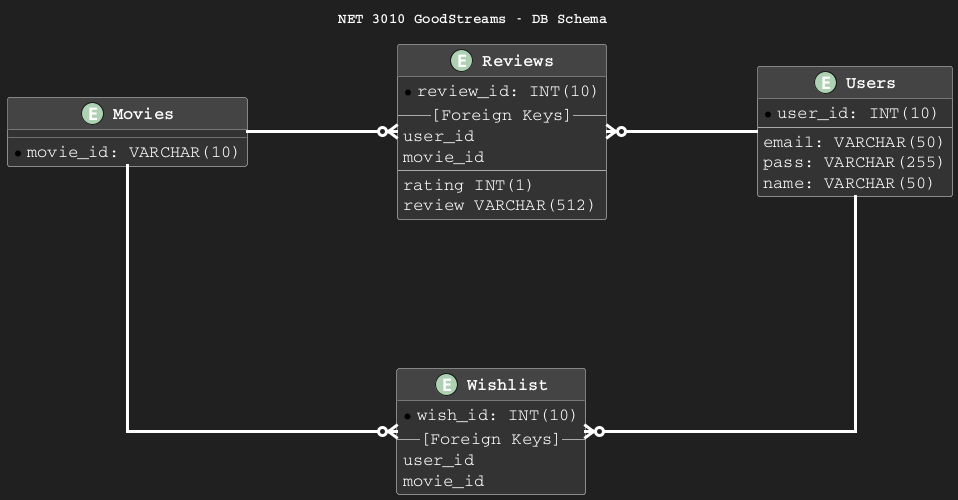@startuml Schema

skinparam{
    backgroundColor #202020
    defaultFontName Courier
    defaultFontColor #FFFFFF

    ClassBackgroundColor #333333
    ClassBorderColor #AAAAAA
    ClassHeaderBackgroundColor #444444
    ClassFontSize 19
    ClassFontStyle bold
    ClassAttributeFontSize 17
    

    Linetype ortho
    Nodesep 150
    Ranksep 150
    ArrowThickness 3
    ArrowColor #FFFFFF
  
}

title NET 3010 GoodStreams - DB Schema

entity Users {
    *user_id: INT(10)
    --
    email: VARCHAR(50)
    pass: VARCHAR(255)
    name: VARCHAR(50)
}

entity Movies {
    *movie_id: VARCHAR(10)
}

entity Wishlist {
    *wish_id: INT(10)
    --[Foreign Keys]--
    user_id
    movie_id
}

entity Reviews {
    *review_id: INT(10)
    --[Foreign Keys]--
    user_id
    movie_id
    --
    rating INT(1)
    review VARCHAR(512)
}

Users -d-o{ Wishlist
Users -l-o{ Reviews
Movies -o{ Wishlist
Movies -o{ Reviews

@enduml
